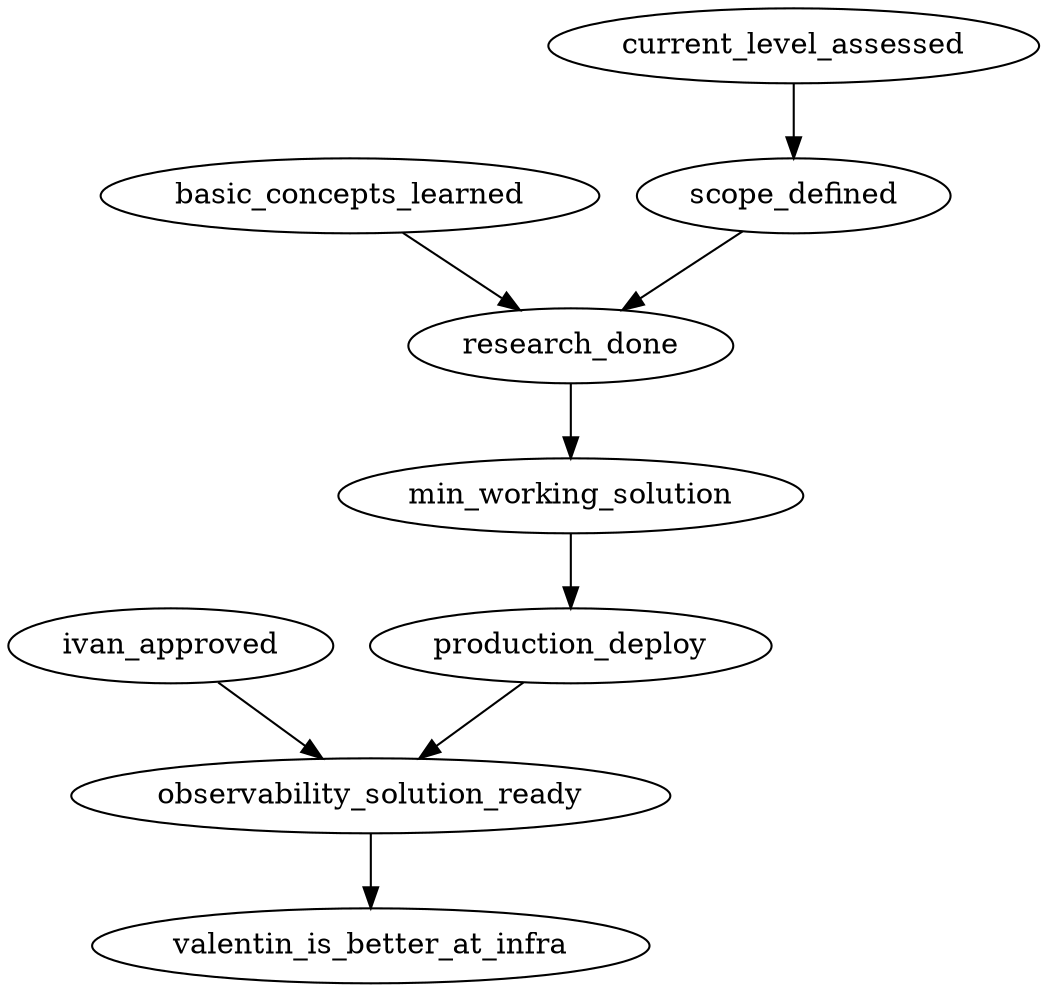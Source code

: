 digraph {rankdir="TB";

valentin_is_better_at_infra[tooltip="@valentinboyanov has a better understanding of his level in infrastructure and is more confident in what he knows and can do."];
observability_solution_ready[tooltip="The observatility solution is ready to be used by a small product team in production environment."];
ivan_approved[tooltip="@igarridot has reviewed and confirmed that the solution is suitable for the purpose of this learning exercise."];
production_deploy[tooltip="The solution can be deployed on production environment."];
min_working_solution[tooltip="A minimal working solution using the selected tools can be run locally."];
research_done[tooltip="Research on the state of the art in observability is complete."];
basic_concepts_learned[tooltip="@valentyinboyanov has learned the fundamental ideas: monitoring (metrics, logs, traces) and observability (understanding system behavior)."];
scope_defined[tooltip="We have explicitly defined the expected usage, limitations, and what constitutes a 'small' product team."];
current_level_assessed[tooltip="@valentyinboyanov's current level at infra is assessed using the 'knowledge ladder' framework."];
observability_solution_ready -> valentin_is_better_at_infra;
ivan_approved -> observability_solution_ready;
production_deploy -> observability_solution_ready;
min_working_solution -> production_deploy;
research_done -> min_working_solution;
scope_defined -> research_done;
basic_concepts_learned -> research_done;
current_level_assessed -> scope_defined;
}
